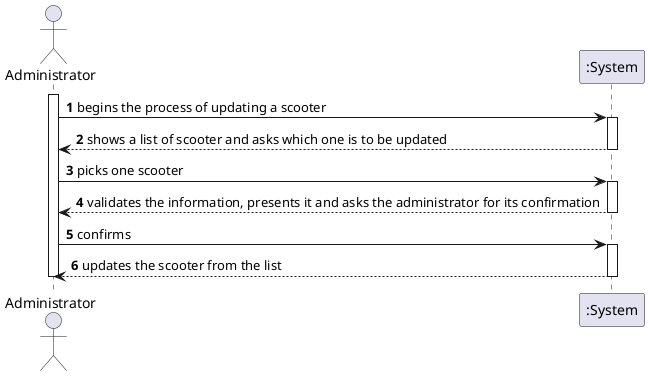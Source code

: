 @startuml 

autonumber
actor "Administrator" as ADM

activate ADM
ADM -> ":System" : begins the process of updating a scooter
activate ":System"
":System" --> ADM : shows a list of scooter and asks which one is to be updated
deactivate ":System"

ADM -> ":System" : picks one scooter
activate ":System"
":System" --> ADM : validates the information, presents it and asks the administrator for its confirmation
deactivate ":System"

ADM -> ":System" : confirms
activate ":System"
":System" --> ADM : updates the scooter from the list
deactivate ":System"

deactivate ADM

@enduml